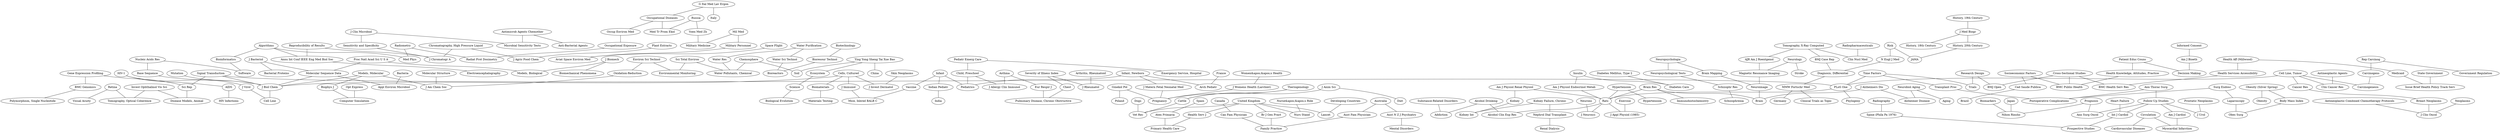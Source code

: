 strict graph layer0 {
	graph [name=layer0];
	node [label="\N"];
	905	[label="Gene Expression Profiling",
		src_id=n188,
		weight=4.476052761077881];
	332	[label="BMC Genomics",
		src_id=n3156,
		weight=4.761684894561768];
	905 -- 332	[level=1,
		weight=3549.0];
	1723	[label="Sci Rep",
		src_id=n6131,
		weight=4.285632133483887];
	905 -- 1723	[level=1,
		weight=3106.0];
	850	[label="Am J Physiol Renal Physiol",
		src_id=n3135,
		weight=4.476052761077881];
	331	[label=Kidney,
		src_id=n321,
		weight=4.761684894561768];
	850 -- 331	[level=1,
		weight=2245.0];
	2	[label=Rats,
		level=1,
		src_id=n2,
		weight=34.4673957824707];
	850 -- 2	[level=1,
		weight=2203.0];
	84	[label="Polymorphism, Single Nucleotide",
		level=1,
		src_id=n190,
		weight=5.809001922607422];
	332 -- 84	[level=1,
		weight=1445.0];
	6	[label="History, 19th Century",
		level=1,
		src_id=n13,
		weight=12.28332233428955];
	856	[label="J Med Biogr",
		src_id=n2947,
		weight=4.476052761077881];
	6 -- 856	[level=1,
		weight=672.0];
	893	[label=Insulin,
		src_id=n222,
		weight=4.476052761077881];
	3575	[label="Am J Physiol Endocrinol Metab",
		src_id=n4470,
		weight=4.190421104431152];
	893 -- 3575	[level=1,
		weight=1547.0];
	378	[label="Diabetes Care",
		src_id=n8228,
		weight=4.666474342346191];
	893 -- 378	[level=1,
		weight=1967.0];
	1191	[label="HIV-1",
		src_id=n415,
		weight=4.380842208862305];
	213	[label="J Virol",
		src_id=n2750,
		weight=4.952106475830078];
	1191 -- 213	[level=1,
		weight=3461.0];
	527	[label=AIDS,
		src_id=n7398,
		weight=4.571263313293457];
	1191 -- 527	[level=1,
		weight=3197.0];
	919	[label="Environ Sci Technol",
		src_id=n1628,
		weight=4.476052761077881];
	79	[label="Environmental Monitoring",
		level=1,
		src_id=n155,
		weight=5.904212474822998];
	919 -- 79	[level=1,
		weight=5769.0];
	904	[label="Oxidation-Reduction",
		src_id=n192,
		weight=4.476052761077881];
	919 -- 904	[level=1,
		weight=2786.0];
	344	[label="Nucleic Acids Res",
		src_id=n2250,
		weight=4.761684894561768];
	203	[label="Base Sequence",
		src_id=n50,
		weight=4.952106475830078];
	344 -- 203	[level=1,
		weight=3635.0];
	480	[label=Software,
		src_id=n131,
		weight=4.666474342346191];
	344 -- 480	[level=1,
		weight=3319.0];
	389	[label="Ann Thorac Surg",
		src_id=n7096,
		weight=4.666474342346191];
	13	[label="Follow-Up Studies",
		level=1,
		src_id=n8,
		weight=9.998268127441406];
	389 -- 13	[level=1,
		weight=4385.0];
	32	[label="Postoperative Complications",
		level=1,
		src_id=n31,
		weight=7.618003845214844];
	389 -- 32	[level=1,
		weight=3826.0];
	3265	[label="G Ital Med Lav Ergon",
		src_id=n5745,
		weight=4.190421104431152];
	569	[label="Occupational Diseases",
		src_id=n499,
		weight=4.571263313293457];
	3265 -- 569	[level=1,
		weight=710.0];
	70	[label=Italy,
		level=1,
		src_id=n214,
		weight=6.094633102416992];
	3265 -- 70	[level=1,
		weight=815.0];
	1140	[label=Neuropsychologia,
		src_id=n5351,
		weight=4.380842208862305];
	66	[label="Neuropsychological Tests",
		level=1,
		src_id=n174,
		weight=6.189844131469727];
	1140 -- 66	[level=1,
		weight=2078.0];
	1276	[label="Brain Mapping",
		src_id=n295,
		weight=4.380842208862305];
	1140 -- 1276	[level=1,
		weight=1847.0];
	928	[label="Ying Yong Sheng Tai Xue Bao",
		src_id=n1297,
		weight=4.476052761077881];
	142	[label=Ecosystem,
		src_id=n132,
		weight=5.237737655639648];
	928 -- 142	[level=1,
		weight=2855.0];
	1971	[label=Soil,
		src_id=n396,
		weight=4.285632133483887];
	928 -- 1971	[level=1,
		weight=2728.0];
	35	[label=China,
		level=1,
		src_id=n98,
		weight=7.427582263946533];
	928 -- 35	[level=1,
		weight=3774.0];
	3575 -- 2	[level=1,
		weight=1639.0];
	3805	[label="Proc Natl Acad Sci U S A",
		src_id=n3535,
		weight=4.190421104431152];
	14	[label="Molecular Sequence Data",
		level=1,
		src_id=n16,
		weight=9.998268127441406];
	3805 -- 14	[level=1,
		weight=7764.0];
	20	[label="Models, Biological",
		level=1,
		src_id=n22,
		weight=8.855741500854492];
	3805 -- 20	[level=1,
		weight=4280.0];
	1475	[label="Water Purification",
		src_id=n890,
		weight=4.285632133483887];
	1399	[label="Water Res",
		src_id=n1231,
		weight=4.380842208862305];
	1475 -- 1399	[level=1,
		weight=3803.0];
	365	[label="Water Sci Technol",
		src_id=n1071,
		weight=4.761684894561768];
	1475 -- 365	[level=1,
		weight=3584.0];
	225	[label="J Bacteriol",
		src_id=n1642,
		weight=4.952106475830078];
	91	[label="Bacterial Proteins",
		level=1,
		src_id=n82,
		weight=5.618580341339111];
	225 -- 91	[level=1,
		weight=7765.0];
	225 -- 14	[level=1,
		weight=5745.0];
	1192	[label=Science,
		src_id=n4138,
		weight=4.380842208862305];
	142 -- 1192	[level=1,
		weight=2171.0];
	3160	[label="Ginekol Pol",
		src_id=n6257,
		weight=4.190421104431152];
	45	[label=Poland,
		level=1,
		src_id=n348,
		weight=7.04673957824707];
	3160 -- 45	[level=1,
		weight=858.0];
	3	[label=Pregnancy,
		level=1,
		src_id=n5,
		weight=18.852855682373047];
	3160 -- 3	[level=1,
		weight=1738.0];
	403	[label="Health Aff (Millwood)",
		src_id=n6406,
		weight=4.666474342346191];
	1269	[label=Medicaid,
		src_id=n302,
		weight=4.380842208862305];
	403 -- 1269	[level=1,
		weight=628.0];
	198	[label="Health Services Accessibility",
		src_id=n71,
		weight=4.952106475830078];
	403 -- 198	[level=1,
		weight=710.0];
	60	[label=Radiography,
		level=1,
		src_id=n91,
		weight=6.285054683685303];
	279	[label="Spine (Phila Pa 1976)",
		src_id=n8216,
		weight=4.761684894561768];
	60 -- 279	[level=1,
		weight=2024.0];
	26	[label=Canada,
		level=1,
		src_id=n170,
		weight=8.189266204833984];
	1807	[label="Can Fam Physician",
		src_id=n5335,
		weight=4.285632133483887];
	26 -- 1807	[level=1,
		weight=1441.0];
	862	[label=Chemosphere,
		src_id=n2775,
		weight=4.476052761077881];
	862 -- 1971	[level=1,
		weight=2307.0];
	99	[label="Water Pollutants, Chemical",
		src_id=n352,
		weight=5.523369789123535];
	862 -- 99	[level=1,
		weight=6519.0];
	89	[label=Bacteria,
		level=1,
		src_id=n134,
		weight=5.7137908935546875];
	2256	[label="Appl Environ Microbiol",
		src_id=n1695,
		weight=4.285632133483887];
	89 -- 2256	[level=1,
		weight=2327.0];
	705	[label="Int J Cardiol",
		src_id=n8265,
		weight=4.476052761077881];
	13 -- 705	[level=1,
		weight=3606.0];
	1052	[label="Am J Cardiol",
		src_id=n7108,
		weight=4.380842208862305];
	13 -- 1052	[level=1,
		weight=3877.0];
	384	[label="Ann Surg Oncol",
		src_id=n7506,
		weight=4.666474342346191];
	13 -- 384	[level=1,
		weight=3484.0];
	498	[label="J Urol",
		src_id=n8942,
		weight=4.571263313293457];
	13 -- 498	[level=1,
		weight=2081.0];
	9	[label="United Kingdom",
		level=1,
		src_id=n30,
		weight=11.236005783081055];
	352	[label="Health Serv J",
		src_id=n1754,
		weight=4.761684894561768];
	9 -- 352	[level=1,
		weight=6062.0];
	768	[label="Br J Gen Pract",
		src_id=n5610,
		weight=4.476052761077881];
	9 -- 768	[level=1,
		weight=1354.0];
	178	[label="Nurs Stand",
		src_id=n2919,
		weight=5.047316551208496];
	9 -- 178	[level=1,
		weight=8344.0];
	1473	[label=Lancet,
		src_id=n8915,
		weight=4.285632133483887];
	9 -- 1473	[level=1,
		weight=2297.0];
	337	[label="Vet Rec",
		src_id=n2771,
		weight=4.761684894561768];
	9 -- 337	[level=1,
		weight=3974.0];
	240	[label="Patient Educ Couns",
		src_id=n6414,
		weight=4.856895446777344];
	406	[label="Health Knowledge, Attitudes, Practice",
		src_id=n62,
		weight=4.666474342346191];
	240 -- 406	[level=1,
		weight=1052.0];
	127	[label="Decision Making",
		src_id=n147,
		weight=5.332948684692383];
	240 -- 127	[level=1,
		weight=672.0];
	93	[label=Biotechnology,
		level=1,
		src_id=n314,
		weight=5.618580341339111];
	141	[label="Bioresour Technol",
		src_id=n1333,
		weight=5.237737655639648];
	93 -- 141	[level=1,
		weight=2642.0];
	30	[label="Models, Molecular",
		level=1,
		src_id=n42,
		weight=7.713212966918945];
	1367	[label="Biophys J",
		src_id=n1661,
		weight=4.380842208862305];
	30 -- 1367	[level=1,
		weight=3431.0];
	1364	[label="J Am Chem Soc",
		src_id=n1688,
		weight=4.380842208862305];
	30 -- 1364	[level=1,
		weight=8022.0];
	110	[label="J Biol Chem",
		src_id=n2216,
		weight=5.428159236907959];
	30 -- 110	[level=1,
		weight=8421.0];
	1695	[label="Neurobiol Aging",
		src_id=n6384,
		weight=4.285632133483887];
	160	[label="Alzheimer Disease",
		src_id=n202,
		weight=5.142527103424072];
	1695 -- 160	[level=1,
		weight=2013.0];
	47	[label=Aging,
		level=1,
		src_id=n160,
		weight=7.04673957824707];
	1695 -- 47	[level=1,
		weight=1801.0];
	12	[label="Tomography, X-Ray Computed",
		level=1,
		src_id=n15,
		weight=10.09347915649414];
	1544	[label="BMJ Case Rep",
		src_id=n7961,
		weight=4.285632133483887];
	12 -- 1544	[level=1,
		weight=3057.0];
	1619	[label="AJR Am J Roentgenol",
		src_id=n7280,
		weight=4.285632133483887];
	12 -- 1619	[level=1,
		weight=4296.0];
	416	[label="Clin Nucl Med",
		src_id=n5467,
		weight=4.666474342346191];
	12 -- 416	[level=1,
		weight=2274.0];
	71	[label="State Government",
		level=1,
		src_id=n175,
		weight=6.094633102416992];
	1308	[label="Issue Brief Health Policy Track Serv",
		src_id=n2476,
		weight=4.380842208862305];
	71 -- 1308	[level=1,
		weight=554.0];
	83	[label=Mutation,
		level=1,
		src_id=n26,
		weight=5.809001922607422];
	83 -- 110	[level=1,
		weight=11136.0];
	1592	[label="Occup Environ Med",
		src_id=n7509,
		weight=4.285632133483887];
	569 -- 1592	[level=1,
		weight=1376.0];
	1156	[label="Med Tr Prom Ekol",
		src_id=n4899,
		weight=4.380842208862305];
	569 -- 1156	[level=1,
		weight=1247.0];
	78	[label="Heart Failure",
		level=1,
		src_id=n156,
		weight=5.904212474822998];
	78 -- 705	[level=1,
		weight=2279.0];
	57	[label="Nurse&apos;&apos;s Role",
		level=1,
		src_id=n58,
		weight=6.380264759063721];
	57 -- 178	[level=1,
		weight=1756.0];
	100	[label="Kidney Failure, Chronic",
		level=1,
		src_id=n328,
		weight=5.523369789123535];
	1000	[label="Nephrol Dial Transplant",
		src_id=n8321,
		weight=4.380842208862305];
	100 -- 1000	[level=1,
		weight=2967.0];
	1711	[label="Kidney Int",
		src_id=n6235,
		weight=4.285632133483887];
	100 -- 1711	[level=1,
		weight=1619.0];
	50	[label=Dogs,
		level=1,
		src_id=n212,
		weight=6.951528549194336];
	50 -- 337	[level=1,
		weight=2295.0];
	522	[label="BMC Public Health",
		src_id=n7819,
		weight=4.571263313293457];
	406 -- 522	[level=1,
		weight=1144.0];
	304	[label="Alcohol Drinking",
		src_id=n567,
		weight=4.761684894561768];
	1456	[label=Addiction,
		src_id=n9111,
		weight=4.285632133483887];
	304 -- 1456	[level=1,
		weight=1333.0];
	707	[label="Alcohol Clin Exp Res",
		src_id=n8222,
		weight=4.476052761077881];
	304 -- 707	[level=1,
		weight=1999.0];
	3078	[label=Risk,
		src_id=n6688,
		weight=4.190421104431152];
	1474	[label="N Engl J Med",
		src_id=n8906,
		weight=4.285632133483887];
	3078 -- 1474	[level=1,
		weight=823.0];
	2568	[label=JAMA,
		src_id=n8973,
		weight=4.190421104431152];
	3078 -- 2568	[level=1,
		weight=1474.0];
	496	[label="Surg Endosc",
		src_id=n9065,
		weight=4.571263313293457];
	72	[label=Laparoscopy,
		level=1,
		src_id=n166,
		weight=6.094633102416992];
	496 -- 72	[level=1,
		weight=5547.0];
	496 -- 32	[level=1,
		weight=2246.0];
	631	[label="Sci Total Environ",
		src_id=n2776,
		weight=4.571263313293457];
	631 -- 79	[level=1,
		weight=8667.0];
	631 -- 99	[level=1,
		weight=5326.0];
	222	[label="Research Design",
		src_id=n204,
		weight=4.952106475830078];
	2471	[label="BMJ Open",
		src_id=n9436,
		weight=4.190421104431152];
	222 -- 2471	[level=1,
		weight=1895.0];
	1552	[label=Trials,
		src_id=n7896,
		weight=4.285632133483887];
	222 -- 1552	[level=1,
		weight=2702.0];
	546	[label="Invest Ophthalmol Vis Sci",
		src_id=n6348,
		weight=4.571263313293457];
	430	[label="Tomography, Optical Coherence",
		src_id=n395,
		weight=4.666474342346191];
	546 -- 430	[level=1,
		weight=2093.0];
	59	[label="Disease Models, Animal",
		level=1,
		src_id=n23,
		weight=6.380264759063721];
	546 -- 59	[level=1,
		weight=2308.0];
	85	[label="Developing Countries",
		level=1,
		src_id=n151,
		weight=5.809001922607422];
	85 -- 1473	[level=1,
		weight=1715.0];
	63	[label=Asthma,
		level=1,
		src_id=n209,
		weight=6.285054683685303];
	969	[label="Eur Respir J",
		src_id=n9061,
		weight=4.380842208862305];
	63 -- 969	[level=1,
		weight=1496.0];
	710	[label="J Allergy Clin Immunol",
		src_id=n8051,
		weight=4.476052761077881];
	63 -- 710	[level=1,
		weight=3307.0];
	86	[label="Women&apos;&apos;s Health",
		level=1,
		src_id=n96,
		weight=5.7137908935546875];
	2802	[label="J Womens Health (Larchmt)",
		src_id=n7857,
		weight=4.190421104431152];
	86 -- 2802	[level=1,
		weight=882.0];
	137	[label=Theriogenology,
		src_id=n2258,
		weight=5.237737655639648];
	48	[label=Cattle,
		level=1,
		src_id=n106,
		weight=7.04673957824707];
	137 -- 48	[level=1,
		weight=2265.0];
	137 -- 3	[level=1,
		weight=2161.0];
	31	[label=Prognosis,
		level=1,
		src_id=n10,
		weight=7.713212966918945];
	1094	[label="Nihon Rinsho",
		src_id=n6303,
		weight=4.380842208862305];
	31 -- 1094	[level=1,
		weight=1667.0];
	31 -- 384	[level=1,
		weight=4582.0];
	14 -- 2256	[level=1,
		weight=5271.0];
	14 -- 110	[level=1,
		weight=18024.0];
	1476	[label=Circulation,
		src_id=n8896,
		weight=4.285632133483887];
	53	[label="Cardiovascular Diseases",
		level=1,
		src_id=n72,
		weight=6.665896892547607];
	1476 -- 53	[level=1,
		weight=1819.0];
	88	[label="Myocardial Infarction",
		level=1,
		src_id=n157,
		weight=5.7137908935546875];
	1476 -- 88	[level=1,
		weight=2398.0];
	154	[label=Russia,
		src_id=n369,
		weight=5.142527103424072];
	778	[label="Voen Med Zh",
		src_id=n5365,
		weight=4.476052761077881];
	154 -- 778	[level=1,
		weight=1185.0];
	154 -- 1156	[level=1,
		weight=880.0];
	41	[label="Skin Neoplasms",
		level=1,
		src_id=n264,
		weight=7.1419501304626465];
	562	[label="J Invest Dermatol",
		src_id=n5434,
		weight=4.571263313293457];
	41 -- 562	[level=1,
		weight=1557.0];
	553	[label="J Alzheimers Dis",
		src_id=n5766,
		weight=4.571263313293457];
	553 -- 160	[level=1,
		weight=4120.0];
	17	[label=Brain,
		level=1,
		src_id=n14,
		weight=9.807847023010254];
	553 -- 17	[level=1,
		weight=1581.0];
	16	[label=Algorithms,
		level=1,
		src_id=n40,
		weight=9.903057098388672];
	470	[label=Bioinformatics,
		src_id=n1882,
		weight=4.666474342346191];
	16 -- 470	[level=1,
		weight=6236.0];
	1203	[label="Annu Int Conf IEEE Eng Med Biol Soc",
		src_id=n4073,
		weight=4.380842208862305];
	16 -- 1203	[level=1,
		weight=6812.0];
	886	[label="Med Phys",
		src_id=n2261,
		weight=4.476052761077881];
	16 -- 886	[level=1,
		weight=3297.0];
	1017	[label="Obesity (Silver Spring)",
		src_id=n7897,
		weight=4.380842208862305];
	463	[label="Body Mass Index",
		src_id=n199,
		weight=4.666474342346191];
	1017 -- 463	[level=1,
		weight=1807.0];
	74	[label=Obesity,
		level=1,
		src_id=n86,
		weight=5.904212474822998];
	1017 -- 74	[level=1,
		weight=3081.0];
	82	[label="Occupational Exposure",
		level=1,
		src_id=n283,
		weight=5.809001922607422];
	1592 -- 82	[level=1,
		weight=1470.0];
	49	[label="Antineoplastic Agents",
		level=1,
		src_id=n33,
		weight=6.951528549194336];
	2867	[label="Clin Cancer Res",
		src_id=n7537,
		weight=4.190421104431152];
	49 -- 2867	[level=1,
		weight=3135.0];
	19	[label="Cross-Sectional Studies",
		level=1,
		src_id=n7,
		weight=9.236583709716797];
	19 -- 2471	[level=1,
		weight=2181.0];
	1020	[label="BMC Health Serv Res",
		src_id=n7830,
		weight=4.380842208862305];
	19 -- 1020	[level=1,
		weight=1082.0];
	19 -- 522	[level=1,
		weight=3415.0];
	15	[label="Diagnosis, Differential",
		level=1,
		src_id=n12,
		weight=9.998268127441406];
	1474 -- 15	[level=1,
		weight=1415.0];
	27	[label="Prospective Studies",
		level=1,
		src_id=n6,
		weight=8.094056129455566];
	279 -- 27	[level=1,
		weight=1623.0];
	11	[label="Time Factors",
		level=1,
		src_id=n1,
		weight=10.379110336303711];
	492	[label="PLoS One",
		src_id=n9427,
		weight=4.571263313293457];
	11 -- 492	[level=1,
		weight=9082.0];
	11 -- 1552	[level=1,
		weight=2723.0];
	238	[label="Transplant Proc",
		src_id=n7120,
		weight=4.856895446777344];
	11 -- 238	[level=1,
		weight=3391.0];
	1269 -- 1308	[level=1,
		weight=242.0];
	64	[label="Plant Extracts",
		level=1,
		src_id=n140,
		weight=6.285054683685303];
	263	[label="J Agric Food Chem",
		src_id=n3473,
		weight=4.856895446777344];
	64 -- 263	[level=1,
		weight=3441.0];
	34	[label="Diabetes Mellitus, Type 2",
		level=1,
		src_id=n137,
		weight=7.618003845214844];
	34 -- 378	[level=1,
		weight=4619.0];
	1399 -- 99	[level=1,
		weight=3240.0];
	309	[label="Antimicrob Agents Chemother",
		src_id=n5371,
		weight=4.761684894561768];
	22	[label="Anti-Bacterial Agents",
		level=1,
		src_id=n46,
		weight=8.379688262939453];
	309 -- 22	[level=1,
		weight=6851.0];
	924	[label="Microbial Sensitivity Tests",
		src_id=n142,
		weight=4.476052761077881];
	309 -- 924	[level=1,
		weight=7457.0];
	23	[label=France,
		level=1,
		src_id=n85,
		weight=8.284477233886719];
	3102	[label="Arch Pediatr",
		src_id=n6569,
		weight=4.190421104431152];
	23 -- 3102	[level=1,
		weight=1185.0];
	76	[label=Radiopharmaceuticals,
		level=1,
		src_id=n598,
		weight=5.904212474822998];
	76 -- 416	[level=1,
		weight=3337.0];
	65	[label="Substance-Related Disorders",
		level=1,
		src_id=n203,
		weight=6.189844131469727];
	65 -- 1456	[level=1,
		weight=1296.0];
	28	[label=Japan,
		level=1,
		src_id=n93,
		weight=7.998845100402832];
	28 -- 1094	[level=1,
		weight=1327.0];
	98	[label="Pulmonary Disease, Chronic Obstructive",
		level=1,
		src_id=n379,
		weight=5.523369789123535];
	969 -- 98	[level=1,
		weight=1542.0];
	289	[label="Obes Surg",
		src_id=n6516,
		weight=4.761684894561768];
	463 -- 289	[level=1,
		weight=1430.0];
	5	[label="Signal Transduction",
		level=1,
		src_id=n9,
		weight=15.425272941589355];
	5 -- 492	[level=1,
		weight=10614.0];
	5 -- 1723	[level=1,
		weight=4485.0];
	5 -- 110	[level=1,
		weight=11256.0];
	2802 -- 3	[level=1,
		weight=644.0];
	599	[label="Rep Carcinog",
		src_id=n3977,
		weight=4.571263313293457];
	2074	[label=Carcinogens,
		src_id=n3103,
		weight=4.285632133483887];
	599 -- 2074	[level=1,
		weight=559.0];
	54	[label="Government Regulation",
		level=1,
		src_id=n133,
		weight=6.570686340332031];
	599 -- 54	[level=1,
		weight=448.0];
	422	[label="Cell Line",
		src_id=n45,
		weight=4.666474342346191];
	213 -- 422	[level=1,
		weight=7591.0];
	62	[label="Renal Dialysis",
		level=1,
		src_id=n355,
		weight=6.285054683685303];
	1000 -- 62	[level=1,
		weight=2761.0];
	39	[label="Arthritis, Rheumatoid",
		level=1,
		src_id=n391,
		weight=7.332371711730957];
	2460	[label="J Rheumatol",
		src_id=n9506,
		weight=4.190421104431152];
	39 -- 2460	[level=1,
		weight=2413.0];
	1	[label="History, 20th Century",
		level=1,
		src_id=n4,
		weight=45.60703659057617];
	856 -- 1	[level=1,
		weight=557.0];
	44	[label="History, 18th Century",
		level=1,
		src_id=n43,
		weight=7.04673957824707];
	856 -- 44	[level=1,
		weight=209.0];
	819	[label="Brain Res",
		src_id=n4149,
		weight=4.476052761077881];
	819 -- 17	[level=1,
		weight=3505.0];
	819 -- 2	[level=1,
		weight=9057.0];
	21	[label=Immunohistochemistry,
		level=1,
		src_id=n54,
		weight=8.379688262939453];
	819 -- 21	[level=1,
		weight=2278.0];
	331 -- 1711	[level=1,
		weight=2208.0];
	563	[label="J Biomech",
		src_id=n5346,
		weight=4.571263313293457];
	95	[label="Biomechanical Phenomena",
		level=1,
		src_id=n117,
		weight=5.618580341339111];
	563 -- 95	[level=1,
		weight=3585.0];
	563 -- 20	[level=1,
		weight=2580.0];
	118	[label="Computer Simulation",
		src_id=n48,
		weight=5.332948684692383];
	1367 -- 118	[level=1,
		weight=3080.0];
	55	[label="Cells, Cultured",
		level=1,
		src_id=n17,
		weight=6.475475311279297];
	55 -- 562	[level=1,
		weight=1380.0];
	135	[label="J Immunol",
		src_id=n3435,
		weight=5.237737655639648];
	55 -- 135	[level=1,
		weight=7324.0];
	436	[label=Biomaterials,
		src_id=n3577,
		weight=4.666474342346191];
	55 -- 436	[level=1,
		weight=2679.0];
	55 -- 110	[level=1,
		weight=6893.0];
	24	[label="Cell Line, Tumor",
		level=1,
		src_id=n32,
		weight=8.189266204833984];
	24 -- 2867	[level=1,
		weight=3793.0];
	24 -- 492	[level=1,
		weight=9900.0];
	3338	[label=Carcinogenesis,
		src_id=n5497,
		weight=4.190421104431152];
	24 -- 3338	[level=1,
		weight=1021.0];
	1199	[label="Cancer Res",
		src_id=n4105,
		weight=4.380842208862305];
	24 -- 1199	[level=1,
		weight=6344.0];
	1544 -- 15	[level=1,
		weight=4796.0];
	414	[label="Schizophr Res",
		src_id=n5581,
		weight=4.666474342346191];
	66 -- 414	[level=1,
		weight=1428.0];
	3083	[label="Military Medicine",
		src_id=n665,
		weight=4.190421104431152];
	778 -- 3083	[level=1,
		weight=1163.0];
	198 -- 1020	[level=1,
		weight=666.0];
	43	[label=Australia,
		level=1,
		src_id=n173,
		weight=7.1419501304626465];
	3167	[label="Aust Fam Physician",
		src_id=n6237,
		weight=4.190421104431152];
	43 -- 3167	[level=1,
		weight=1585.0];
	2582	[label="Aust N Z J Psychiatry",
		src_id=n8882,
		weight=4.190421104431152];
	43 -- 2582	[level=1,
		weight=715.0];
	292	[label=Retina,
		src_id=n6412,
		weight=4.761684894561768];
	292 -- 430	[level=1,
		weight=2167.0];
	25	[label="Visual Acuity",
		level=1,
		src_id=n220,
		weight=8.189266204833984];
	292 -- 25	[level=1,
		weight=2735.0];
	72 -- 289	[level=1,
		weight=1982.0];
	705 -- 27	[level=1,
		weight=2532.0];
	102	[label="Reproducibility of Results",
		src_id=n21,
		weight=5.523369789123535];
	102 -- 1203	[level=1,
		weight=3322.0];
	271	[label="J Chromatogr A",
		src_id=n1821,
		weight=4.856895446777344];
	102 -- 271	[level=1,
		weight=4994.0];
	470 -- 480	[level=1,
		weight=7195.0];
	101	[label=Electroencephalography,
		level=1,
		src_id=n249,
		weight=5.523369789123535];
	1203 -- 101	[level=1,
		weight=2195.0];
	150	[label="Family Practice",
		src_id=n581,
		weight=5.142527103424072];
	3167 -- 150	[level=1,
		weight=1248.0];
	94	[label="Primary Health Care",
		level=1,
		src_id=n162,
		weight=5.618580341339111];
	352 -- 94	[level=1,
		weight=976.0];
	402	[label=Neuroimage,
		src_id=n6542,
		weight=4.666474342346191];
	1276 -- 402	[level=1,
		weight=6472.0];
	136	[label="J Anim Sci",
		src_id=n2313,
		weight=5.237737655639648];
	136 -- 48	[level=1,
		weight=3825.0];
	51	[label=Diet,
		level=1,
		src_id=n127,
		weight=6.951528549194336];
	136 -- 51	[level=1,
		weight=2813.0];
	29	[label=Phylogeny,
		level=1,
		src_id=n36,
		weight=7.808424949645996];
	492 -- 29	[level=1,
		weight=9151.0];
	492 -- 2	[level=1,
		weight=9825.0];
	693	[label="Mil Med",
		src_id=n8910,
		weight=4.476052761077881];
	206	[label="Military Personnel",
		src_id=n408,
		weight=4.952106475830078];
	693 -- 206	[level=1,
		weight=3356.0];
	693 -- 3083	[level=1,
		weight=1536.0];
	7	[label="HIV Infections",
		level=1,
		src_id=n60,
		weight=11.807270050048828];
	527 -- 7	[level=1,
		weight=7241.0];
	36	[label="Mental Disorders",
		level=1,
		src_id=n66,
		weight=7.427582263946533];
	2582 -- 36	[level=1,
		weight=820.0];
	173	[label="Severity of Illness Index",
		src_id=n47,
		weight=5.047316551208496];
	2749	[label=Chest,
		src_id=n8071,
		weight=4.190421104431152];
	173 -- 2749	[level=1,
		weight=1042.0];
	173 -- 2460	[level=1,
		weight=1831.0];
	203 -- 110	[level=1,
		weight=7847.0];
	40	[label="Socioeconomic Factors",
		level=1,
		src_id=n25,
		weight=7.237160682678223];
	1522	[label="Cad Saude Publica",
		src_id=n8349,
		weight=4.285632133483887];
	40 -- 1522	[level=1,
		weight=1405.0];
	40 -- 522	[level=1,
		weight=1701.0];
	709	[label=Neurology,
		src_id=n8142,
		weight=4.476052761077881];
	87	[label=Stroke,
		level=1,
		src_id=n161,
		weight=5.7137908935546875];
	709 -- 87	[level=1,
		weight=1950.0];
	8	[label="Magnetic Resonance Imaging",
		level=1,
		src_id=n19,
		weight=11.712059020996094];
	709 -- 8	[level=1,
		weight=4107.0];
	73	[label="Antineoplastic Combined Chemotherapy Protocols",
		level=1,
		src_id=n110,
		weight=5.999422550201416];
	720	[label="J Clin Oncol",
		src_id=n7344,
		weight=4.476052761077881];
	73 -- 720	[level=1,
		weight=4193.0];
	614	[label="Mice, Inbred BALB C",
		src_id=n345,
		weight=4.571263313293457];
	135 -- 614	[level=1,
		weight=4427.0];
	1085	[label="Pediatr Emerg Care",
		src_id=n6435,
		weight=4.380842208862305];
	4	[label="Child, Preschool",
		level=1,
		src_id=n3,
		weight=18.376800537109375];
	1085 -- 4	[level=1,
		weight=1694.0];
	58	[label="Emergency Service, Hospital",
		level=1,
		src_id=n387,
		weight=6.380264759063721];
	1085 -- 58	[level=1,
		weight=1544.0];
	1723 -- 59	[level=1,
		weight=4021.0];
	904 -- 1364	[level=1,
		weight=2865.0];
	768 -- 150	[level=1,
		weight=1886.0];
	68	[label="Biological Evolution",
		level=1,
		src_id=n111,
		weight=6.189844131469727];
	1192 -- 68	[level=1,
		weight=1807.0];
	48 -- 337	[level=1,
		weight=2678.0];
	61	[label=Biomarkers,
		level=1,
		src_id=n41,
		weight=6.285054683685303];
	61 -- 1094	[level=1,
		weight=1347.0];
	735	[label=Bioreactors,
		src_id=n686,
		weight=4.476052761077881];
	365 -- 735	[level=1,
		weight=2876.0];
	1052 -- 88	[level=1,
		weight=2412.0];
	38	[label=Infant,
		level=1,
		src_id=n11,
		weight=7.427582263946533];
	236	[label=Vaccine,
		src_id=n7352,
		weight=4.856895446777344];
	38 -- 236	[level=1,
		weight=2754.0];
	3169	[label="Indian Pediatr",
		src_id=n6229,
		weight=4.190421104431152];
	38 -- 3169	[level=1,
		weight=1504.0];
	726	[label=Pediatrics,
		src_id=n7190,
		weight=4.476052761077881];
	38 -- 726	[level=1,
		weight=4976.0];
	141 -- 735	[level=1,
		weight=4829.0];
	1807 -- 150	[level=1,
		weight=1710.0];
	104	[label="Opt Express",
		level=1,
		src_id=n1010,
		weight=5.523369789123535];
	104 -- 118	[level=1,
		weight=3644.0];
	37	[label="Prostatic Neoplasms",
		level=1,
		src_id=n206,
		weight=7.427582263946533];
	37 -- 498	[level=1,
		weight=3760.0];
	236 -- 614	[level=1,
		weight=2686.0];
	125	[label="Chromatography, High Pressure Liquid",
		src_id=n176,
		weight=5.332948684692383];
	125 -- 263	[level=1,
		weight=3562.0];
	125 -- 271	[level=1,
		weight=5952.0];
	4 -- 710	[level=1,
		weight=1454.0];
	4 -- 726	[level=1,
		weight=5029.0];
	69	[label="Materials Testing",
		level=1,
		src_id=n218,
		weight=6.094633102416992];
	436 -- 69	[level=1,
		weight=3037.0];
	1619 -- 8	[level=1,
		weight=3153.0];
	238 -- 32	[level=1,
		weight=2897.0];
	1065	[label="MMW Fortschr Med",
		src_id=n6828,
		weight=4.380842208862305];
	15 -- 1065	[level=1,
		weight=2544.0];
	81	[label="Clinical Trials as Topic",
		level=1,
		src_id=n51,
		weight=5.809001922607422];
	1065 -- 81	[level=1,
		weight=830.0];
	18	[label=Germany,
		level=1,
		src_id=n68,
		weight=9.331793785095215];
	1065 -- 18	[level=1,
		weight=3466.0];
	8 -- 402	[level=1,
		weight=8854.0];
	42	[label="Infant, Newborn",
		level=1,
		src_id=n20,
		weight=7.1419501304626465];
	1832	[label="J Matern Fetal Neonatal Med",
		src_id=n5151,
		weight=4.285632133483887];
	42 -- 1832	[level=1,
		weight=3273.0];
	42 -- 3102	[level=1,
		weight=1883.0];
	42 -- 726	[level=1,
		weight=4784.0];
	2749 -- 98	[level=1,
		weight=1333.0];
	103	[label="Informed Consent",
		level=1,
		src_id=n143,
		weight=5.523369789123535];
	181	[label="Am J Bioeth",
		src_id=n2598,
		weight=5.047316551208496];
	103 -- 181	[level=1,
		weight=627.0];
	1 -- 2568	[level=1,
		weight=865.0];
	52	[label=India,
		level=1,
		src_id=n194,
		weight=6.761107444763184];
	3169 -- 52	[level=1,
		weight=1755.0];
	1092	[label="J Clin Microbiol",
		src_id=n6318,
		weight=4.380842208862305];
	176	[label="Sensitivity and Specificity",
		src_id=n35,
		weight=5.047316551208496];
	1092 -- 176	[level=1,
		weight=3916.0];
	1092 -- 924	[level=1,
		weight=2479.0];
	2074 -- 3338	[level=1,
		weight=511.0];
	80	[label=Neurons,
		level=1,
		src_id=n63,
		weight=5.809001922607422];
	317	[label="J Neurosci",
		src_id=n4188,
		weight=4.761684894561768];
	80 -- 317	[level=1,
		weight=8210.0];
	33	[label=Brazil,
		level=1,
		src_id=n227,
		weight=7.618003845214844];
	1522 -- 33	[level=1,
		weight=3854.0];
	402 -- 17	[level=1,
		weight=6791.0];
	67	[label=Exercise,
		level=1,
		src_id=n139,
		weight=6.189844131469727];
	415	[label="J Appl Physiol (1985)",
		src_id=n5539,
		weight=4.666474342346191];
	67 -- 415	[level=1,
		weight=1953.0];
	1832 -- 3	[level=1,
		weight=5767.0];
	92	[label="Breast Neoplasms",
		level=1,
		src_id=n39,
		weight=5.618580341339111];
	1199 -- 92	[level=1,
		weight=2719.0];
	75	[label="Space Flight",
		level=1,
		src_id=n615,
		weight=5.904212474822998];
	560	[label="Aviat Space Environ Med",
		src_id=n5444,
		weight=4.571263313293457];
	75 -- 560	[level=1,
		weight=354.0];
	1089	[label=Hypertension,
		src_id=n6367,
		weight=4.380842208862305];
	77	[label=Hypertension,
		level=1,
		src_id=n181,
		weight=5.904212474822998];
	1089 -- 77	[level=1,
		weight=4303.0];
	1089 -- 2	[level=1,
		weight=1907.0];
	695	[label=Radiometry,
		src_id=n873,
		weight=4.476052761077881];
	274	[label="Radiat Prot Dosimetry",
		src_id=n1720,
		weight=4.856895446777344];
	695 -- 274	[level=1,
		weight=2552.0];
	695 -- 886	[level=1,
		weight=2484.0];
	206 -- 560	[level=1,
		weight=599.0];
	82 -- 274	[level=1,
		weight=1261.0];
	176 -- 271	[level=1,
		weight=3128.0];
	56	[label="Molecular Structure",
		level=1,
		src_id=n78,
		weight=6.380264759063721];
	56 -- 1364	[level=1,
		weight=5626.0];
	2 -- 415	[level=1,
		weight=1860.0];
	2 -- 707	[level=1,
		weight=1091.0];
	2 -- 317	[level=1,
		weight=8072.0];
	92 -- 720	[level=1,
		weight=3091.0];
	10	[label=Neoplasms,
		level=1,
		src_id=n18,
		weight=10.759952545166016];
	10 -- 720	[level=1,
		weight=2542.0];
	90	[label=Schizophrenia,
		level=1,
		src_id=n130,
		weight=5.7137908935546875];
	414 -- 90	[level=1,
		weight=5452.0];
	46	[label=Spain,
		level=1,
		src_id=n167,
		weight=7.04673957824707];
	2450	[label="Aten Primaria",
		src_id=n9558,
		weight=4.190421104431152];
	46 -- 2450	[level=1,
		weight=1324.0];
	181 -- 127	[level=1,
		weight=621.0];
	2450 -- 94	[level=1,
		weight=1171.0];
	110 -- 422	[level=1,
		weight=13738.0];
}
